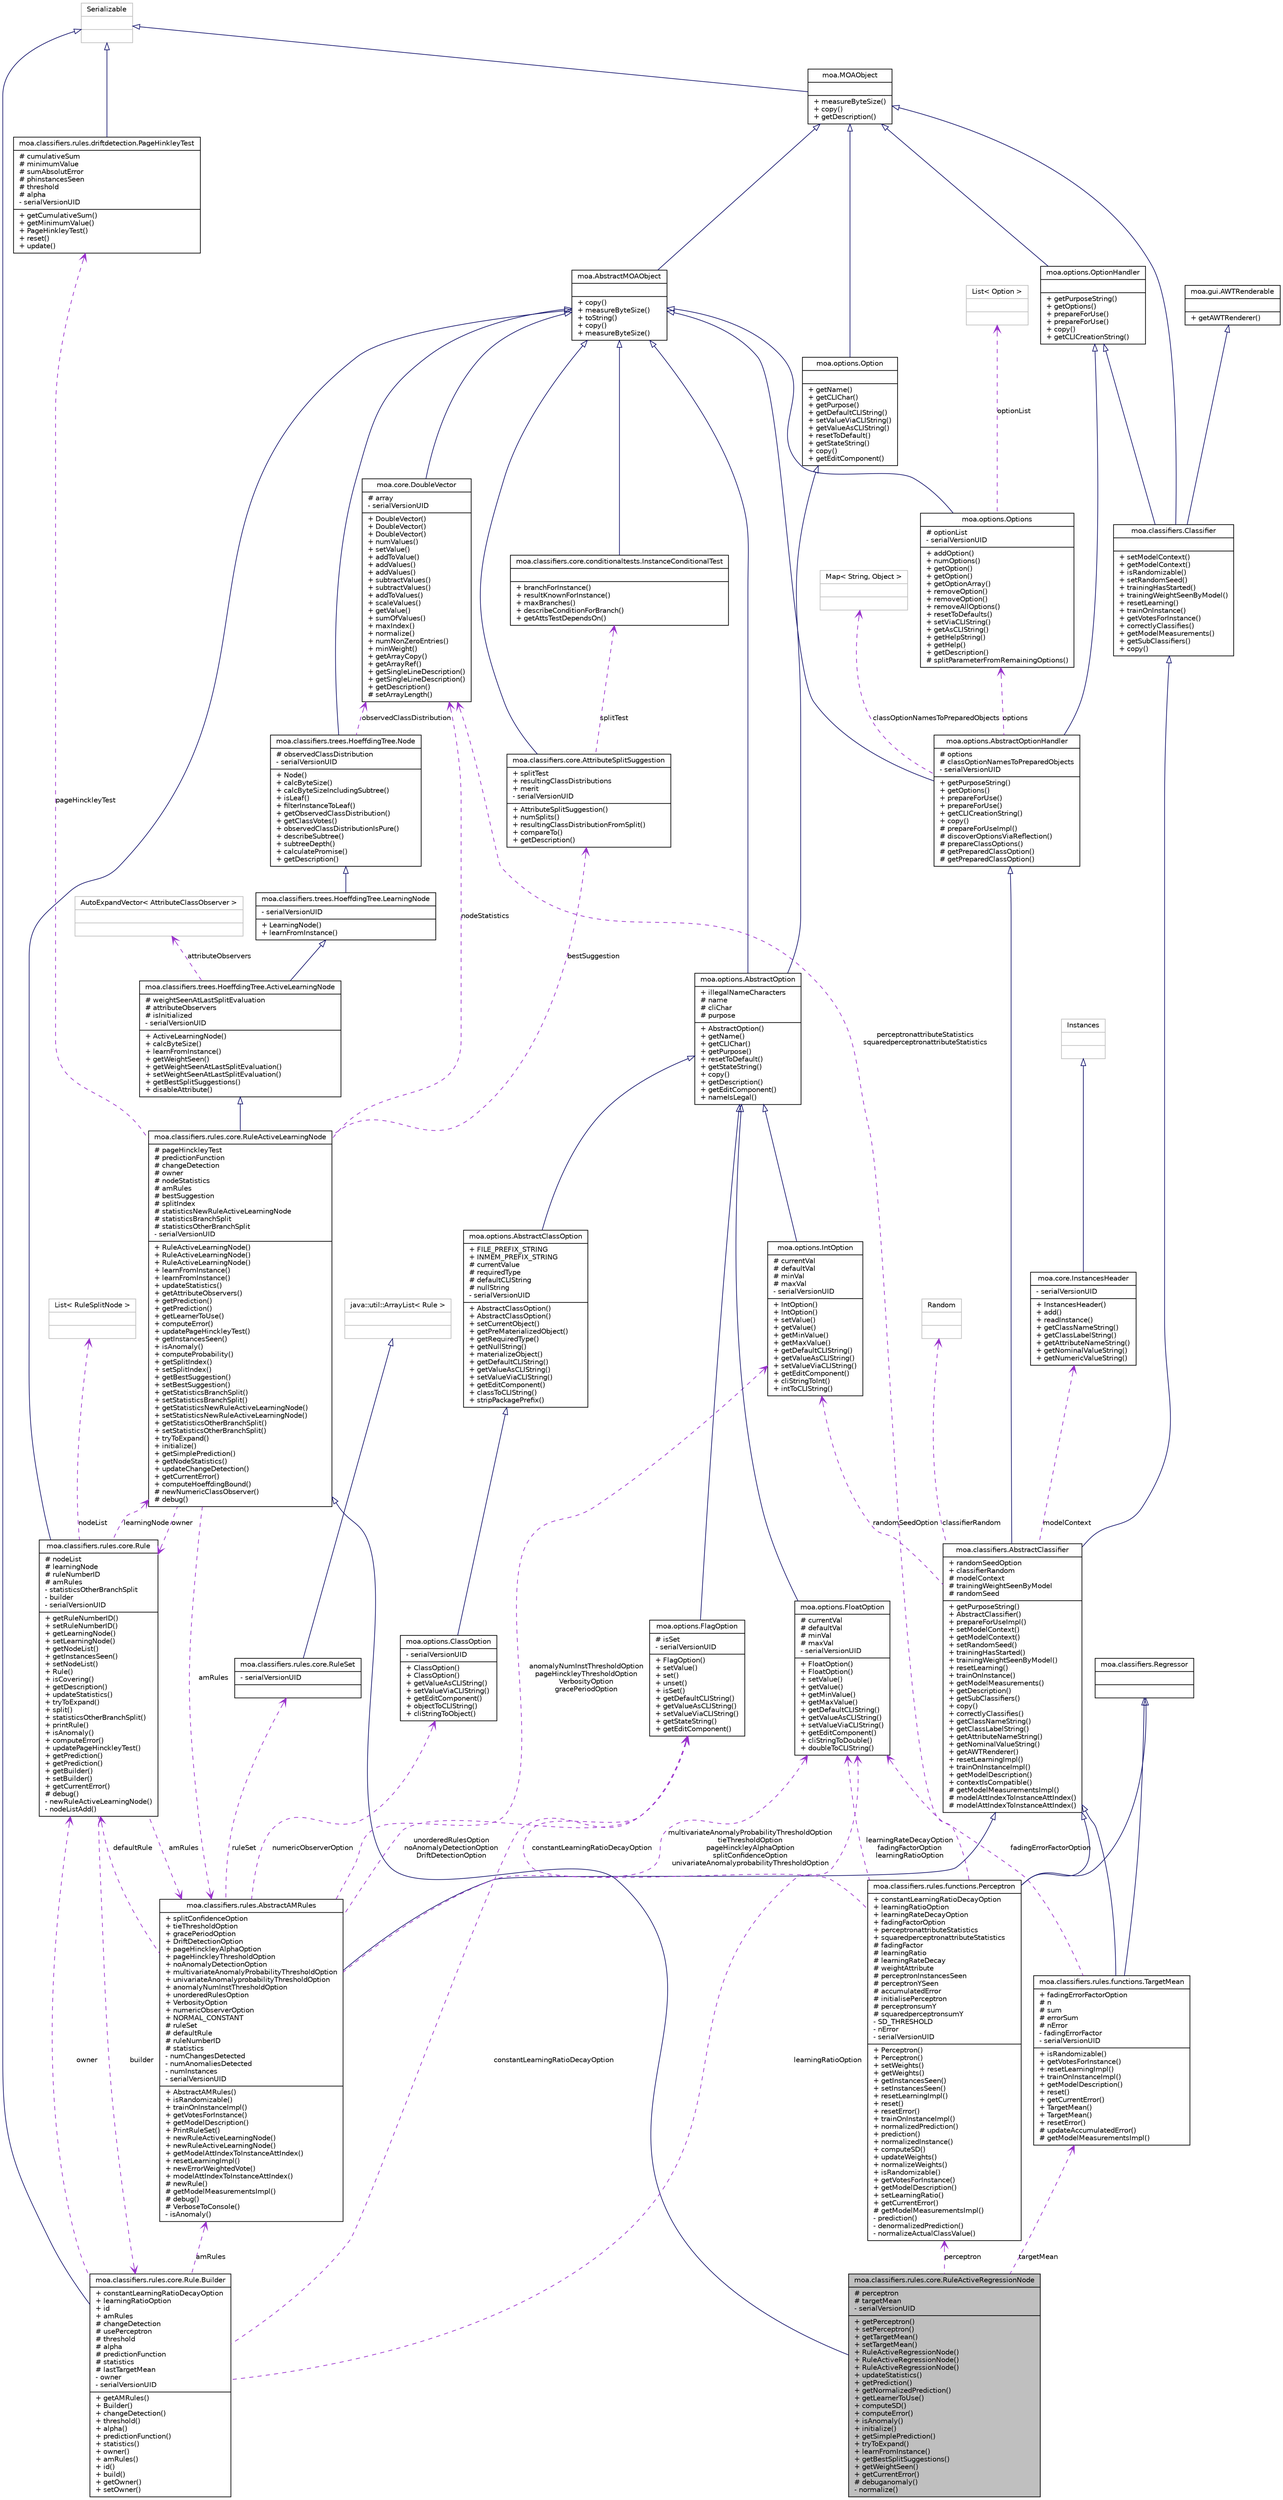 digraph G
{
  edge [fontname="Helvetica",fontsize="10",labelfontname="Helvetica",labelfontsize="10"];
  node [fontname="Helvetica",fontsize="10",shape=record];
  Node1 [label="{moa.classifiers.rules.core.RuleActiveRegressionNode\n|# perceptron\l# targetMean\l- serialVersionUID\l|+ getPerceptron()\l+ setPerceptron()\l+ getTargetMean()\l+ setTargetMean()\l+ RuleActiveRegressionNode()\l+ RuleActiveRegressionNode()\l+ RuleActiveRegressionNode()\l+ updateStatistics()\l+ getPrediction()\l+ getNormalizedPrediction()\l+ getLearnerToUse()\l+ computeSD()\l+ computeError()\l+ isAnomaly()\l+ initialize()\l+ getSimplePrediction()\l+ tryToExpand()\l+ learnFromInstance()\l+ getBestSplitSuggestions()\l+ getWeightSeen()\l+ getCurrentError()\l# debuganomaly()\l- normalize()\l}",height=0.2,width=0.4,color="black", fillcolor="grey75", style="filled" fontcolor="black"];
  Node2 -> Node1 [dir=back,color="midnightblue",fontsize="10",style="solid",arrowtail="empty",fontname="Helvetica"];
  Node2 [label="{moa.classifiers.rules.core.RuleActiveLearningNode\n|# pageHinckleyTest\l# predictionFunction\l# changeDetection\l# owner\l# nodeStatistics\l# amRules\l# bestSuggestion\l# splitIndex\l# statisticsNewRuleActiveLearningNode\l# statisticsBranchSplit\l# statisticsOtherBranchSplit\l- serialVersionUID\l|+ RuleActiveLearningNode()\l+ RuleActiveLearningNode()\l+ RuleActiveLearningNode()\l+ learnFromInstance()\l+ learnFromInstance()\l+ updateStatistics()\l+ getAttributeObservers()\l+ getPrediction()\l+ getPrediction()\l+ getLearnerToUse()\l+ computeError()\l+ updatePageHinckleyTest()\l+ getInstancesSeen()\l+ isAnomaly()\l+ computeProbability()\l+ getSplitIndex()\l+ setSplitIndex()\l+ getBestSuggestion()\l+ setBestSuggestion()\l+ getStatisticsBranchSplit()\l+ setStatisticsBranchSplit()\l+ getStatisticsNewRuleActiveLearningNode()\l+ setStatisticsNewRuleActiveLearningNode()\l+ getStatisticsOtherBranchSplit()\l+ setStatisticsOtherBranchSplit()\l+ tryToExpand()\l+ initialize()\l+ getSimplePrediction()\l+ getNodeStatistics()\l+ updateChangeDetection()\l+ getCurrentError()\l+ computeHoeffdingBound()\l# newNumericClassObserver()\l# debug()\l}",height=0.2,width=0.4,color="black", fillcolor="white", style="filled",URL="$classmoa_1_1classifiers_1_1rules_1_1core_1_1RuleActiveLearningNode.html",tooltip="A modified ActiveLearningNode that uses a Perceptron as the leaf node model, and..."];
  Node3 -> Node2 [dir=back,color="midnightblue",fontsize="10",style="solid",arrowtail="empty",fontname="Helvetica"];
  Node3 [label="{moa.classifiers.trees.HoeffdingTree.ActiveLearningNode\n|# weightSeenAtLastSplitEvaluation\l# attributeObservers\l# isInitialized\l- serialVersionUID\l|+ ActiveLearningNode()\l+ calcByteSize()\l+ learnFromInstance()\l+ getWeightSeen()\l+ getWeightSeenAtLastSplitEvaluation()\l+ setWeightSeenAtLastSplitEvaluation()\l+ getBestSplitSuggestions()\l+ disableAttribute()\l}",height=0.2,width=0.4,color="black", fillcolor="white", style="filled",URL="$classmoa_1_1classifiers_1_1trees_1_1HoeffdingTree_1_1ActiveLearningNode.html"];
  Node4 -> Node3 [dir=back,color="midnightblue",fontsize="10",style="solid",arrowtail="empty",fontname="Helvetica"];
  Node4 [label="{moa.classifiers.trees.HoeffdingTree.LearningNode\n|- serialVersionUID\l|+ LearningNode()\l+ learnFromInstance()\l}",height=0.2,width=0.4,color="black", fillcolor="white", style="filled",URL="$classmoa_1_1classifiers_1_1trees_1_1HoeffdingTree_1_1LearningNode.html"];
  Node5 -> Node4 [dir=back,color="midnightblue",fontsize="10",style="solid",arrowtail="empty",fontname="Helvetica"];
  Node5 [label="{moa.classifiers.trees.HoeffdingTree.Node\n|# observedClassDistribution\l- serialVersionUID\l|+ Node()\l+ calcByteSize()\l+ calcByteSizeIncludingSubtree()\l+ isLeaf()\l+ filterInstanceToLeaf()\l+ getObservedClassDistribution()\l+ getClassVotes()\l+ observedClassDistributionIsPure()\l+ describeSubtree()\l+ subtreeDepth()\l+ calculatePromise()\l+ getDescription()\l}",height=0.2,width=0.4,color="black", fillcolor="white", style="filled",URL="$classmoa_1_1classifiers_1_1trees_1_1HoeffdingTree_1_1Node.html"];
  Node6 -> Node5 [dir=back,color="midnightblue",fontsize="10",style="solid",arrowtail="empty",fontname="Helvetica"];
  Node6 [label="{moa.AbstractMOAObject\n||+ copy()\l+ measureByteSize()\l+ toString()\l+ copy()\l+ measureByteSize()\l}",height=0.2,width=0.4,color="black", fillcolor="white", style="filled",URL="$classmoa_1_1AbstractMOAObject.html",tooltip="Abstract MOA Object."];
  Node7 -> Node6 [dir=back,color="midnightblue",fontsize="10",style="solid",arrowtail="empty",fontname="Helvetica"];
  Node7 [label="{moa.MOAObject\n||+ measureByteSize()\l+ copy()\l+ getDescription()\l}",height=0.2,width=0.4,color="black", fillcolor="white", style="filled",URL="$interfacemoa_1_1MOAObject.html",tooltip="Interface implemented by classes in MOA, so that all are serializable, can produce..."];
  Node8 -> Node7 [dir=back,color="midnightblue",fontsize="10",style="solid",arrowtail="empty",fontname="Helvetica"];
  Node8 [label="{Serializable\n||}",height=0.2,width=0.4,color="grey75", fillcolor="white", style="filled"];
  Node9 -> Node5 [dir=back,color="darkorchid3",fontsize="10",style="dashed",label="observedClassDistribution",arrowtail="open",fontname="Helvetica"];
  Node9 [label="{moa.core.DoubleVector\n|# array\l- serialVersionUID\l|+ DoubleVector()\l+ DoubleVector()\l+ DoubleVector()\l+ numValues()\l+ setValue()\l+ addToValue()\l+ addValues()\l+ addValues()\l+ subtractValues()\l+ subtractValues()\l+ addToValues()\l+ scaleValues()\l+ getValue()\l+ sumOfValues()\l+ maxIndex()\l+ normalize()\l+ numNonZeroEntries()\l+ minWeight()\l+ getArrayCopy()\l+ getArrayRef()\l+ getSingleLineDescription()\l+ getSingleLineDescription()\l+ getDescription()\l# setArrayLength()\l}",height=0.2,width=0.4,color="black", fillcolor="white", style="filled",URL="$classmoa_1_1core_1_1DoubleVector.html",tooltip="Vector of double numbers with some utilities."];
  Node6 -> Node9 [dir=back,color="midnightblue",fontsize="10",style="solid",arrowtail="empty",fontname="Helvetica"];
  Node10 -> Node3 [dir=back,color="darkorchid3",fontsize="10",style="dashed",label="attributeObservers",arrowtail="open",fontname="Helvetica"];
  Node10 [label="{AutoExpandVector\< AttributeClassObserver \>\n||}",height=0.2,width=0.4,color="grey75", fillcolor="white", style="filled"];
  Node11 -> Node2 [dir=back,color="darkorchid3",fontsize="10",style="dashed",label="amRules",arrowtail="open",fontname="Helvetica"];
  Node11 [label="{moa.classifiers.rules.AbstractAMRules\n|+ splitConfidenceOption\l+ tieThresholdOption\l+ gracePeriodOption\l+ DriftDetectionOption\l+ pageHinckleyAlphaOption\l+ pageHinckleyThresholdOption\l+ noAnomalyDetectionOption\l+ multivariateAnomalyProbabilityThresholdOption\l+ univariateAnomalyprobabilityThresholdOption\l+ anomalyNumInstThresholdOption\l+ unorderedRulesOption\l+ VerbosityOption\l+ numericObserverOption\l+ NORMAL_CONSTANT\l# ruleSet\l# defaultRule\l# ruleNumberID\l# statistics\l- numChangesDetected\l- numAnomaliesDetected\l- numInstances\l- serialVersionUID\l|+ AbstractAMRules()\l+ isRandomizable()\l+ trainOnInstanceImpl()\l+ getVotesForInstance()\l+ getModelDescription()\l+ PrintRuleSet()\l+ newRuleActiveLearningNode()\l+ newRuleActiveLearningNode()\l+ getModelAttIndexToInstanceAttIndex()\l+ resetLearningImpl()\l+ newErrorWeightedVote()\l+ modelAttIndexToInstanceAttIndex()\l# newRule()\l# getModelMeasurementsImpl()\l# debug()\l# VerboseToConsole()\l- isAnomaly()\l}",height=0.2,width=0.4,color="black", fillcolor="white", style="filled",URL="$classmoa_1_1classifiers_1_1rules_1_1AbstractAMRules.html"];
  Node12 -> Node11 [dir=back,color="midnightblue",fontsize="10",style="solid",arrowtail="empty",fontname="Helvetica"];
  Node12 [label="{moa.classifiers.AbstractClassifier\n|+ randomSeedOption\l+ classifierRandom\l# modelContext\l# trainingWeightSeenByModel\l# randomSeed\l|+ getPurposeString()\l+ AbstractClassifier()\l+ prepareForUseImpl()\l+ setModelContext()\l+ getModelContext()\l+ setRandomSeed()\l+ trainingHasStarted()\l+ trainingWeightSeenByModel()\l+ resetLearning()\l+ trainOnInstance()\l+ getModelMeasurements()\l+ getDescription()\l+ getSubClassifiers()\l+ copy()\l+ correctlyClassifies()\l+ getClassNameString()\l+ getClassLabelString()\l+ getAttributeNameString()\l+ getNominalValueString()\l+ getAWTRenderer()\l+ resetLearningImpl()\l+ trainOnInstanceImpl()\l+ getModelDescription()\l+ contextIsCompatible()\l# getModelMeasurementsImpl()\l# modelAttIndexToInstanceAttIndex()\l# modelAttIndexToInstanceAttIndex()\l}",height=0.2,width=0.4,color="black", fillcolor="white", style="filled",URL="$classmoa_1_1classifiers_1_1AbstractClassifier.html",tooltip="Abstract Classifier."];
  Node13 -> Node12 [dir=back,color="midnightblue",fontsize="10",style="solid",arrowtail="empty",fontname="Helvetica"];
  Node13 [label="{moa.options.AbstractOptionHandler\n|# options\l# classOptionNamesToPreparedObjects\l- serialVersionUID\l|+ getPurposeString()\l+ getOptions()\l+ prepareForUse()\l+ prepareForUse()\l+ getCLICreationString()\l+ copy()\l# prepareForUseImpl()\l# discoverOptionsViaReflection()\l# prepareClassOptions()\l# getPreparedClassOption()\l# getPreparedClassOption()\l}",height=0.2,width=0.4,color="black", fillcolor="white", style="filled",URL="$classmoa_1_1options_1_1AbstractOptionHandler.html",tooltip="Abstract Option Handler."];
  Node6 -> Node13 [dir=back,color="midnightblue",fontsize="10",style="solid",arrowtail="empty",fontname="Helvetica"];
  Node14 -> Node13 [dir=back,color="midnightblue",fontsize="10",style="solid",arrowtail="empty",fontname="Helvetica"];
  Node14 [label="{moa.options.OptionHandler\n||+ getPurposeString()\l+ getOptions()\l+ prepareForUse()\l+ prepareForUse()\l+ copy()\l+ getCLICreationString()\l}",height=0.2,width=0.4,color="black", fillcolor="white", style="filled",URL="$interfacemoa_1_1options_1_1OptionHandler.html",tooltip="Interface representing an object that handles options or parameters."];
  Node7 -> Node14 [dir=back,color="midnightblue",fontsize="10",style="solid",arrowtail="empty",fontname="Helvetica"];
  Node15 -> Node13 [dir=back,color="darkorchid3",fontsize="10",style="dashed",label="classOptionNamesToPreparedObjects",arrowtail="open",fontname="Helvetica"];
  Node15 [label="{Map\< String, Object \>\n||}",height=0.2,width=0.4,color="grey75", fillcolor="white", style="filled"];
  Node16 -> Node13 [dir=back,color="darkorchid3",fontsize="10",style="dashed",label="options",arrowtail="open",fontname="Helvetica"];
  Node16 [label="{moa.options.Options\n|# optionList\l- serialVersionUID\l|+ addOption()\l+ numOptions()\l+ getOption()\l+ getOption()\l+ getOptionArray()\l+ removeOption()\l+ removeOption()\l+ removeAllOptions()\l+ resetToDefaults()\l+ setViaCLIString()\l+ getAsCLIString()\l+ getHelpString()\l+ getHelp()\l+ getDescription()\l# splitParameterFromRemainingOptions()\l}",height=0.2,width=0.4,color="black", fillcolor="white", style="filled",URL="$classmoa_1_1options_1_1Options.html",tooltip="File option."];
  Node6 -> Node16 [dir=back,color="midnightblue",fontsize="10",style="solid",arrowtail="empty",fontname="Helvetica"];
  Node17 -> Node16 [dir=back,color="darkorchid3",fontsize="10",style="dashed",label="optionList",arrowtail="open",fontname="Helvetica"];
  Node17 [label="{List\< Option \>\n||}",height=0.2,width=0.4,color="grey75", fillcolor="white", style="filled"];
  Node18 -> Node12 [dir=back,color="midnightblue",fontsize="10",style="solid",arrowtail="empty",fontname="Helvetica"];
  Node18 [label="{moa.classifiers.Classifier\n||+ setModelContext()\l+ getModelContext()\l+ isRandomizable()\l+ setRandomSeed()\l+ trainingHasStarted()\l+ trainingWeightSeenByModel()\l+ resetLearning()\l+ trainOnInstance()\l+ getVotesForInstance()\l+ correctlyClassifies()\l+ getModelMeasurements()\l+ getSubClassifiers()\l+ copy()\l}",height=0.2,width=0.4,color="black", fillcolor="white", style="filled",URL="$interfacemoa_1_1classifiers_1_1Classifier.html",tooltip="Classifier interface for incremental classification models."];
  Node7 -> Node18 [dir=back,color="midnightblue",fontsize="10",style="solid",arrowtail="empty",fontname="Helvetica"];
  Node14 -> Node18 [dir=back,color="midnightblue",fontsize="10",style="solid",arrowtail="empty",fontname="Helvetica"];
  Node19 -> Node18 [dir=back,color="midnightblue",fontsize="10",style="solid",arrowtail="empty",fontname="Helvetica"];
  Node19 [label="{moa.gui.AWTRenderable\n||+ getAWTRenderer()\l}",height=0.2,width=0.4,color="black", fillcolor="white", style="filled",URL="$interfacemoa_1_1gui_1_1AWTRenderable.html",tooltip="Interface representing a component that is renderable."];
  Node20 -> Node12 [dir=back,color="darkorchid3",fontsize="10",style="dashed",label="randomSeedOption",arrowtail="open",fontname="Helvetica"];
  Node20 [label="{moa.options.IntOption\n|# currentVal\l# defaultVal\l# minVal\l# maxVal\l- serialVersionUID\l|+ IntOption()\l+ IntOption()\l+ setValue()\l+ getValue()\l+ getMinValue()\l+ getMaxValue()\l+ getDefaultCLIString()\l+ getValueAsCLIString()\l+ setValueViaCLIString()\l+ getEditComponent()\l+ cliStringToInt()\l+ intToCLIString()\l}",height=0.2,width=0.4,color="black", fillcolor="white", style="filled",URL="$classmoa_1_1options_1_1IntOption.html",tooltip="Int option."];
  Node21 -> Node20 [dir=back,color="midnightblue",fontsize="10",style="solid",arrowtail="empty",fontname="Helvetica"];
  Node21 [label="{moa.options.AbstractOption\n|+ illegalNameCharacters\l# name\l# cliChar\l# purpose\l|+ AbstractOption()\l+ getName()\l+ getCLIChar()\l+ getPurpose()\l+ resetToDefault()\l+ getStateString()\l+ copy()\l+ getDescription()\l+ getEditComponent()\l+ nameIsLegal()\l}",height=0.2,width=0.4,color="black", fillcolor="white", style="filled",URL="$classmoa_1_1options_1_1AbstractOption.html",tooltip="Abstract option."];
  Node6 -> Node21 [dir=back,color="midnightblue",fontsize="10",style="solid",arrowtail="empty",fontname="Helvetica"];
  Node22 -> Node21 [dir=back,color="midnightblue",fontsize="10",style="solid",arrowtail="empty",fontname="Helvetica"];
  Node22 [label="{moa.options.Option\n||+ getName()\l+ getCLIChar()\l+ getPurpose()\l+ getDefaultCLIString()\l+ setValueViaCLIString()\l+ getValueAsCLIString()\l+ resetToDefault()\l+ getStateString()\l+ copy()\l+ getEditComponent()\l}",height=0.2,width=0.4,color="black", fillcolor="white", style="filled",URL="$interfacemoa_1_1options_1_1Option.html",tooltip="Interface representing an option or parameter."];
  Node7 -> Node22 [dir=back,color="midnightblue",fontsize="10",style="solid",arrowtail="empty",fontname="Helvetica"];
  Node23 -> Node12 [dir=back,color="darkorchid3",fontsize="10",style="dashed",label="modelContext",arrowtail="open",fontname="Helvetica"];
  Node23 [label="{moa.core.InstancesHeader\n|- serialVersionUID\l|+ InstancesHeader()\l+ add()\l+ readInstance()\l+ getClassNameString()\l+ getClassLabelString()\l+ getAttributeNameString()\l+ getNominalValueString()\l+ getNumericValueString()\l}",height=0.2,width=0.4,color="black", fillcolor="white", style="filled",URL="$classmoa_1_1core_1_1InstancesHeader.html",tooltip="Class for storing the header or context of a data stream."];
  Node24 -> Node23 [dir=back,color="midnightblue",fontsize="10",style="solid",arrowtail="empty",fontname="Helvetica"];
  Node24 [label="{Instances\n||}",height=0.2,width=0.4,color="grey75", fillcolor="white", style="filled"];
  Node25 -> Node12 [dir=back,color="darkorchid3",fontsize="10",style="dashed",label="classifierRandom",arrowtail="open",fontname="Helvetica"];
  Node25 [label="{Random\n||}",height=0.2,width=0.4,color="grey75", fillcolor="white", style="filled"];
  Node26 -> Node11 [dir=back,color="darkorchid3",fontsize="10",style="dashed",label="multivariateAnomalyProbabilityThresholdOption\ntieThresholdOption\npageHinckleyAlphaOption\nsplitConfidenceOption\nunivariateAnomalyprobabilityThresholdOption",arrowtail="open",fontname="Helvetica"];
  Node26 [label="{moa.options.FloatOption\n|# currentVal\l# defaultVal\l# minVal\l# maxVal\l- serialVersionUID\l|+ FloatOption()\l+ FloatOption()\l+ setValue()\l+ getValue()\l+ getMinValue()\l+ getMaxValue()\l+ getDefaultCLIString()\l+ getValueAsCLIString()\l+ setValueViaCLIString()\l+ getEditComponent()\l+ cliStringToDouble()\l+ doubleToCLIString()\l}",height=0.2,width=0.4,color="black", fillcolor="white", style="filled",URL="$classmoa_1_1options_1_1FloatOption.html",tooltip="Float option."];
  Node21 -> Node26 [dir=back,color="midnightblue",fontsize="10",style="solid",arrowtail="empty",fontname="Helvetica"];
  Node20 -> Node11 [dir=back,color="darkorchid3",fontsize="10",style="dashed",label="anomalyNumInstThresholdOption\npageHinckleyThresholdOption\nVerbosityOption\ngracePeriodOption",arrowtail="open",fontname="Helvetica"];
  Node27 -> Node11 [dir=back,color="darkorchid3",fontsize="10",style="dashed",label="ruleSet",arrowtail="open",fontname="Helvetica"];
  Node27 [label="{moa.classifiers.rules.core.RuleSet\n|- serialVersionUID\l|}",height=0.2,width=0.4,color="black", fillcolor="white", style="filled",URL="$classmoa_1_1classifiers_1_1rules_1_1core_1_1RuleSet.html"];
  Node28 -> Node27 [dir=back,color="midnightblue",fontsize="10",style="solid",arrowtail="empty",fontname="Helvetica"];
  Node28 [label="{java::util::ArrayList\< Rule \>\n||}",height=0.2,width=0.4,color="grey75", fillcolor="white", style="filled"];
  Node29 -> Node11 [dir=back,color="darkorchid3",fontsize="10",style="dashed",label="numericObserverOption",arrowtail="open",fontname="Helvetica"];
  Node29 [label="{moa.options.ClassOption\n|- serialVersionUID\l|+ ClassOption()\l+ ClassOption()\l+ getValueAsCLIString()\l+ setValueViaCLIString()\l+ getEditComponent()\l+ objectToCLIString()\l+ cliStringToObject()\l}",height=0.2,width=0.4,color="black", fillcolor="white", style="filled",URL="$classmoa_1_1options_1_1ClassOption.html",tooltip="Class option."];
  Node30 -> Node29 [dir=back,color="midnightblue",fontsize="10",style="solid",arrowtail="empty",fontname="Helvetica"];
  Node30 [label="{moa.options.AbstractClassOption\n|+ FILE_PREFIX_STRING\l+ INMEM_PREFIX_STRING\l# currentValue\l# requiredType\l# defaultCLIString\l# nullString\l- serialVersionUID\l|+ AbstractClassOption()\l+ AbstractClassOption()\l+ setCurrentObject()\l+ getPreMaterializedObject()\l+ getRequiredType()\l+ getNullString()\l+ materializeObject()\l+ getDefaultCLIString()\l+ getValueAsCLIString()\l+ setValueViaCLIString()\l+ getEditComponent()\l+ classToCLIString()\l+ stripPackagePrefix()\l}",height=0.2,width=0.4,color="black", fillcolor="white", style="filled",URL="$classmoa_1_1options_1_1AbstractClassOption.html",tooltip="Abstract class option."];
  Node21 -> Node30 [dir=back,color="midnightblue",fontsize="10",style="solid",arrowtail="empty",fontname="Helvetica"];
  Node31 -> Node11 [dir=back,color="darkorchid3",fontsize="10",style="dashed",label="unorderedRulesOption\nnoAnomalyDetectionOption\nDriftDetectionOption",arrowtail="open",fontname="Helvetica"];
  Node31 [label="{moa.options.FlagOption\n|# isSet\l- serialVersionUID\l|+ FlagOption()\l+ setValue()\l+ set()\l+ unset()\l+ isSet()\l+ getDefaultCLIString()\l+ getValueAsCLIString()\l+ setValueViaCLIString()\l+ getStateString()\l+ getEditComponent()\l}",height=0.2,width=0.4,color="black", fillcolor="white", style="filled",URL="$classmoa_1_1options_1_1FlagOption.html",tooltip="Flag option."];
  Node21 -> Node31 [dir=back,color="midnightblue",fontsize="10",style="solid",arrowtail="empty",fontname="Helvetica"];
  Node32 -> Node11 [dir=back,color="darkorchid3",fontsize="10",style="dashed",label="defaultRule",arrowtail="open",fontname="Helvetica"];
  Node32 [label="{moa.classifiers.rules.core.Rule\n|# nodeList\l# learningNode\l# ruleNumberID\l# amRules\l- statisticsOtherBranchSplit\l- builder\l- serialVersionUID\l|+ getRuleNumberID()\l+ setRuleNumberID()\l+ getLearningNode()\l+ setLearningNode()\l+ getNodeList()\l+ getInstancesSeen()\l+ setNodeList()\l+ Rule()\l+ isCovering()\l+ getDescription()\l+ updateStatistics()\l+ tryToExpand()\l+ split()\l+ statisticsOtherBranchSplit()\l+ printRule()\l+ isAnomaly()\l+ computeError()\l+ updatePageHinckleyTest()\l+ getPrediction()\l+ getPrediction()\l+ getBuilder()\l+ setBuilder()\l+ getCurrentError()\l# debug()\l- newRuleActiveLearningNode()\l- nodeListAdd()\l}",height=0.2,width=0.4,color="black", fillcolor="white", style="filled",URL="$classmoa_1_1classifiers_1_1rules_1_1core_1_1Rule.html"];
  Node6 -> Node32 [dir=back,color="midnightblue",fontsize="10",style="solid",arrowtail="empty",fontname="Helvetica"];
  Node11 -> Node32 [dir=back,color="darkorchid3",fontsize="10",style="dashed",label="amRules",arrowtail="open",fontname="Helvetica"];
  Node33 -> Node32 [dir=back,color="darkorchid3",fontsize="10",style="dashed",label="builder",arrowtail="open",fontname="Helvetica"];
  Node33 [label="{moa.classifiers.rules.core.Rule.Builder\n|+ constantLearningRatioDecayOption\l+ learningRatioOption\l+ id\l+ amRules\l# changeDetection\l# usePerceptron\l# threshold\l# alpha\l# predictionFunction\l# statistics\l# lastTargetMean\l- owner\l- serialVersionUID\l|+ getAMRules()\l+ Builder()\l+ changeDetection()\l+ threshold()\l+ alpha()\l+ predictionFunction()\l+ statistics()\l+ owner()\l+ amRules()\l+ id()\l+ build()\l+ getOwner()\l+ setOwner()\l}",height=0.2,width=0.4,color="black", fillcolor="white", style="filled",URL="$classmoa_1_1classifiers_1_1rules_1_1core_1_1Rule_1_1Builder.html"];
  Node8 -> Node33 [dir=back,color="midnightblue",fontsize="10",style="solid",arrowtail="empty",fontname="Helvetica"];
  Node11 -> Node33 [dir=back,color="darkorchid3",fontsize="10",style="dashed",label="amRules",arrowtail="open",fontname="Helvetica"];
  Node26 -> Node33 [dir=back,color="darkorchid3",fontsize="10",style="dashed",label="learningRatioOption",arrowtail="open",fontname="Helvetica"];
  Node31 -> Node33 [dir=back,color="darkorchid3",fontsize="10",style="dashed",label="constantLearningRatioDecayOption",arrowtail="open",fontname="Helvetica"];
  Node32 -> Node33 [dir=back,color="darkorchid3",fontsize="10",style="dashed",label="owner",arrowtail="open",fontname="Helvetica"];
  Node2 -> Node32 [dir=back,color="darkorchid3",fontsize="10",style="dashed",label="learningNode",arrowtail="open",fontname="Helvetica"];
  Node34 -> Node32 [dir=back,color="darkorchid3",fontsize="10",style="dashed",label="nodeList",arrowtail="open",fontname="Helvetica"];
  Node34 [label="{List\< RuleSplitNode \>\n||}",height=0.2,width=0.4,color="grey75", fillcolor="white", style="filled"];
  Node35 -> Node2 [dir=back,color="darkorchid3",fontsize="10",style="dashed",label="bestSuggestion",arrowtail="open",fontname="Helvetica"];
  Node35 [label="{moa.classifiers.core.AttributeSplitSuggestion\n|+ splitTest\l+ resultingClassDistributions\l+ merit\l- serialVersionUID\l|+ AttributeSplitSuggestion()\l+ numSplits()\l+ resultingClassDistributionFromSplit()\l+ compareTo()\l+ getDescription()\l}",height=0.2,width=0.4,color="black", fillcolor="white", style="filled",URL="$classmoa_1_1classifiers_1_1core_1_1AttributeSplitSuggestion.html",tooltip="Class for computing attribute split suggestions given a split test."];
  Node6 -> Node35 [dir=back,color="midnightblue",fontsize="10",style="solid",arrowtail="empty",fontname="Helvetica"];
  Node36 -> Node35 [dir=back,color="darkorchid3",fontsize="10",style="dashed",label="splitTest",arrowtail="open",fontname="Helvetica"];
  Node36 [label="{moa.classifiers.core.conditionaltests.InstanceConditionalTest\n||+ branchForInstance()\l+ resultKnownForInstance()\l+ maxBranches()\l+ describeConditionForBranch()\l+ getAttsTestDependsOn()\l}",height=0.2,width=0.4,color="black", fillcolor="white", style="filled",URL="$classmoa_1_1classifiers_1_1core_1_1conditionaltests_1_1InstanceConditionalTest.html",tooltip="Abstract conditional test for instances to use to split nodes in Hoeffding trees..."];
  Node6 -> Node36 [dir=back,color="midnightblue",fontsize="10",style="solid",arrowtail="empty",fontname="Helvetica"];
  Node37 -> Node2 [dir=back,color="darkorchid3",fontsize="10",style="dashed",label="pageHinckleyTest",arrowtail="open",fontname="Helvetica"];
  Node37 [label="{moa.classifiers.rules.driftdetection.PageHinkleyTest\n|# cumulativeSum\l# minimumValue\l# sumAbsolutError\l# phinstancesSeen\l# threshold\l# alpha\l- serialVersionUID\l|+ getCumulativeSum()\l+ getMinimumValue()\l+ PageHinkleyTest()\l+ reset()\l+ update()\l}",height=0.2,width=0.4,color="black", fillcolor="white", style="filled",URL="$classmoa_1_1classifiers_1_1rules_1_1driftdetection_1_1PageHinkleyTest.html"];
  Node8 -> Node37 [dir=back,color="midnightblue",fontsize="10",style="solid",arrowtail="empty",fontname="Helvetica"];
  Node9 -> Node2 [dir=back,color="darkorchid3",fontsize="10",style="dashed",label="nodeStatistics",arrowtail="open",fontname="Helvetica"];
  Node32 -> Node2 [dir=back,color="darkorchid3",fontsize="10",style="dashed",label="owner",arrowtail="open",fontname="Helvetica"];
  Node38 -> Node1 [dir=back,color="darkorchid3",fontsize="10",style="dashed",label="perceptron",arrowtail="open",fontname="Helvetica"];
  Node38 [label="{moa.classifiers.rules.functions.Perceptron\n|+ constantLearningRatioDecayOption\l+ learningRatioOption\l+ learningRateDecayOption\l+ fadingFactorOption\l+ perceptronattributeStatistics\l+ squaredperceptronattributeStatistics\l# fadingFactor\l# learningRatio\l# learningRateDecay\l# weightAttribute\l# perceptronInstancesSeen\l# perceptronYSeen\l# accumulatedError\l# initialisePerceptron\l# perceptronsumY\l# squaredperceptronsumY\l- SD_THRESHOLD\l- nError\l- serialVersionUID\l|+ Perceptron()\l+ Perceptron()\l+ setWeights()\l+ getWeights()\l+ getInstancesSeen()\l+ setInstancesSeen()\l+ resetLearningImpl()\l+ reset()\l+ resetError()\l+ trainOnInstanceImpl()\l+ normalizedPrediction()\l+ prediction()\l+ normalizedInstance()\l+ computeSD()\l+ updateWeights()\l+ normalizeWeights()\l+ isRandomizable()\l+ getVotesForInstance()\l+ getModelDescription()\l+ setLearningRatio()\l+ getCurrentError()\l# getModelMeasurementsImpl()\l- prediction()\l- denormalizedPrediction()\l- normalizeActualClassValue()\l}",height=0.2,width=0.4,color="black", fillcolor="white", style="filled",URL="$classmoa_1_1classifiers_1_1rules_1_1functions_1_1Perceptron.html"];
  Node12 -> Node38 [dir=back,color="midnightblue",fontsize="10",style="solid",arrowtail="empty",fontname="Helvetica"];
  Node39 -> Node38 [dir=back,color="midnightblue",fontsize="10",style="solid",arrowtail="empty",fontname="Helvetica"];
  Node39 [label="{moa.classifiers.Regressor\n||}",height=0.2,width=0.4,color="black", fillcolor="white", style="filled",URL="$interfacemoa_1_1classifiers_1_1Regressor.html",tooltip="Regressor interface for incremental regression models."];
  Node26 -> Node38 [dir=back,color="darkorchid3",fontsize="10",style="dashed",label="learningRateDecayOption\nfadingFactorOption\nlearningRatioOption",arrowtail="open",fontname="Helvetica"];
  Node9 -> Node38 [dir=back,color="darkorchid3",fontsize="10",style="dashed",label="perceptronattributeStatistics\nsquaredperceptronattributeStatistics",arrowtail="open",fontname="Helvetica"];
  Node31 -> Node38 [dir=back,color="darkorchid3",fontsize="10",style="dashed",label="constantLearningRatioDecayOption",arrowtail="open",fontname="Helvetica"];
  Node40 -> Node1 [dir=back,color="darkorchid3",fontsize="10",style="dashed",label="targetMean",arrowtail="open",fontname="Helvetica"];
  Node40 [label="{moa.classifiers.rules.functions.TargetMean\n|+ fadingErrorFactorOption\l# n\l# sum\l# errorSum\l# nError\l- fadingErrorFactor\l- serialVersionUID\l|+ isRandomizable()\l+ getVotesForInstance()\l+ resetLearningImpl()\l+ trainOnInstanceImpl()\l+ getModelDescription()\l+ reset()\l+ getCurrentError()\l+ TargetMean()\l+ TargetMean()\l+ resetError()\l# updateAccumulatedError()\l# getModelMeasurementsImpl()\l}",height=0.2,width=0.4,color="black", fillcolor="white", style="filled",URL="$classmoa_1_1classifiers_1_1rules_1_1functions_1_1TargetMean.html"];
  Node12 -> Node40 [dir=back,color="midnightblue",fontsize="10",style="solid",arrowtail="empty",fontname="Helvetica"];
  Node39 -> Node40 [dir=back,color="midnightblue",fontsize="10",style="solid",arrowtail="empty",fontname="Helvetica"];
  Node26 -> Node40 [dir=back,color="darkorchid3",fontsize="10",style="dashed",label="fadingErrorFactorOption",arrowtail="open",fontname="Helvetica"];
}
